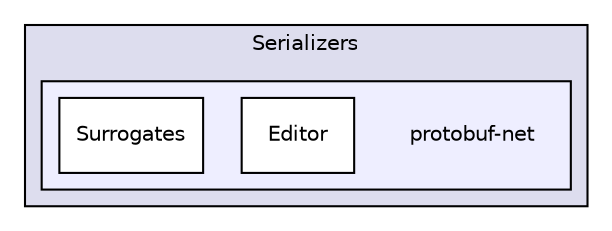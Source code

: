digraph "Serializers/protobuf-net" {
  compound=true
  node [ fontsize="10", fontname="Helvetica"];
  edge [ labelfontsize="10", labelfontname="Helvetica"];
  subgraph clusterdir_61eec73073e3a0e9cd8f37732c89a49e {
    graph [ bgcolor="#ddddee", pencolor="black", label="Serializers" fontname="Helvetica", fontsize="10", URL="dir_61eec73073e3a0e9cd8f37732c89a49e.html"]
  subgraph clusterdir_e45ee73f26036c1dde3cbeccc28989cd {
    graph [ bgcolor="#eeeeff", pencolor="black", label="" URL="dir_e45ee73f26036c1dde3cbeccc28989cd.html"];
    dir_e45ee73f26036c1dde3cbeccc28989cd [shape=plaintext label="protobuf-net"];
    dir_813c6de45f4b847c7b8608ffbca73517 [shape=box label="Editor" color="black" fillcolor="white" style="filled" URL="dir_813c6de45f4b847c7b8608ffbca73517.html"];
    dir_01d7880f7bf60f10826cd6ad6c82dea7 [shape=box label="Surrogates" color="black" fillcolor="white" style="filled" URL="dir_01d7880f7bf60f10826cd6ad6c82dea7.html"];
  }
  }
}
